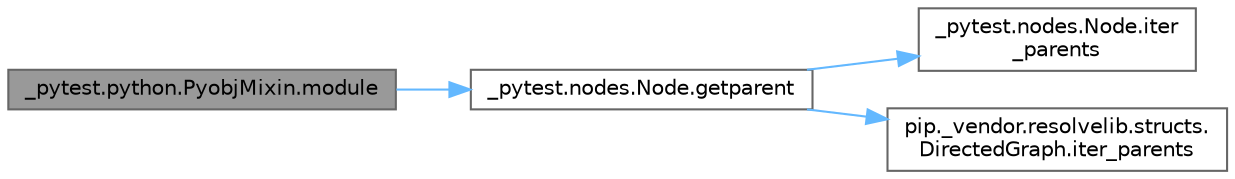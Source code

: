 digraph "_pytest.python.PyobjMixin.module"
{
 // LATEX_PDF_SIZE
  bgcolor="transparent";
  edge [fontname=Helvetica,fontsize=10,labelfontname=Helvetica,labelfontsize=10];
  node [fontname=Helvetica,fontsize=10,shape=box,height=0.2,width=0.4];
  rankdir="LR";
  Node1 [id="Node000001",label="_pytest.python.PyobjMixin.module",height=0.2,width=0.4,color="gray40", fillcolor="grey60", style="filled", fontcolor="black",tooltip=" "];
  Node1 -> Node2 [id="edge1_Node000001_Node000002",color="steelblue1",style="solid",tooltip=" "];
  Node2 [id="Node000002",label="_pytest.nodes.Node.getparent",height=0.2,width=0.4,color="grey40", fillcolor="white", style="filled",URL="$class__pytest_1_1nodes_1_1_node.html#aa43550c78abb0cf55437b1fd51bf8aa5",tooltip=" "];
  Node2 -> Node3 [id="edge2_Node000002_Node000003",color="steelblue1",style="solid",tooltip=" "];
  Node3 [id="Node000003",label="_pytest.nodes.Node.iter\l_parents",height=0.2,width=0.4,color="grey40", fillcolor="white", style="filled",URL="$class__pytest_1_1nodes_1_1_node.html#af6eae0d165d4f0b937e5a83e463e3a8f",tooltip=" "];
  Node2 -> Node4 [id="edge3_Node000002_Node000004",color="steelblue1",style="solid",tooltip=" "];
  Node4 [id="Node000004",label="pip._vendor.resolvelib.structs.\lDirectedGraph.iter_parents",height=0.2,width=0.4,color="grey40", fillcolor="white", style="filled",URL="$classpip_1_1__vendor_1_1resolvelib_1_1structs_1_1_directed_graph.html#ad88fea4423d5feaefad1bb822d7bf60e",tooltip=" "];
}
